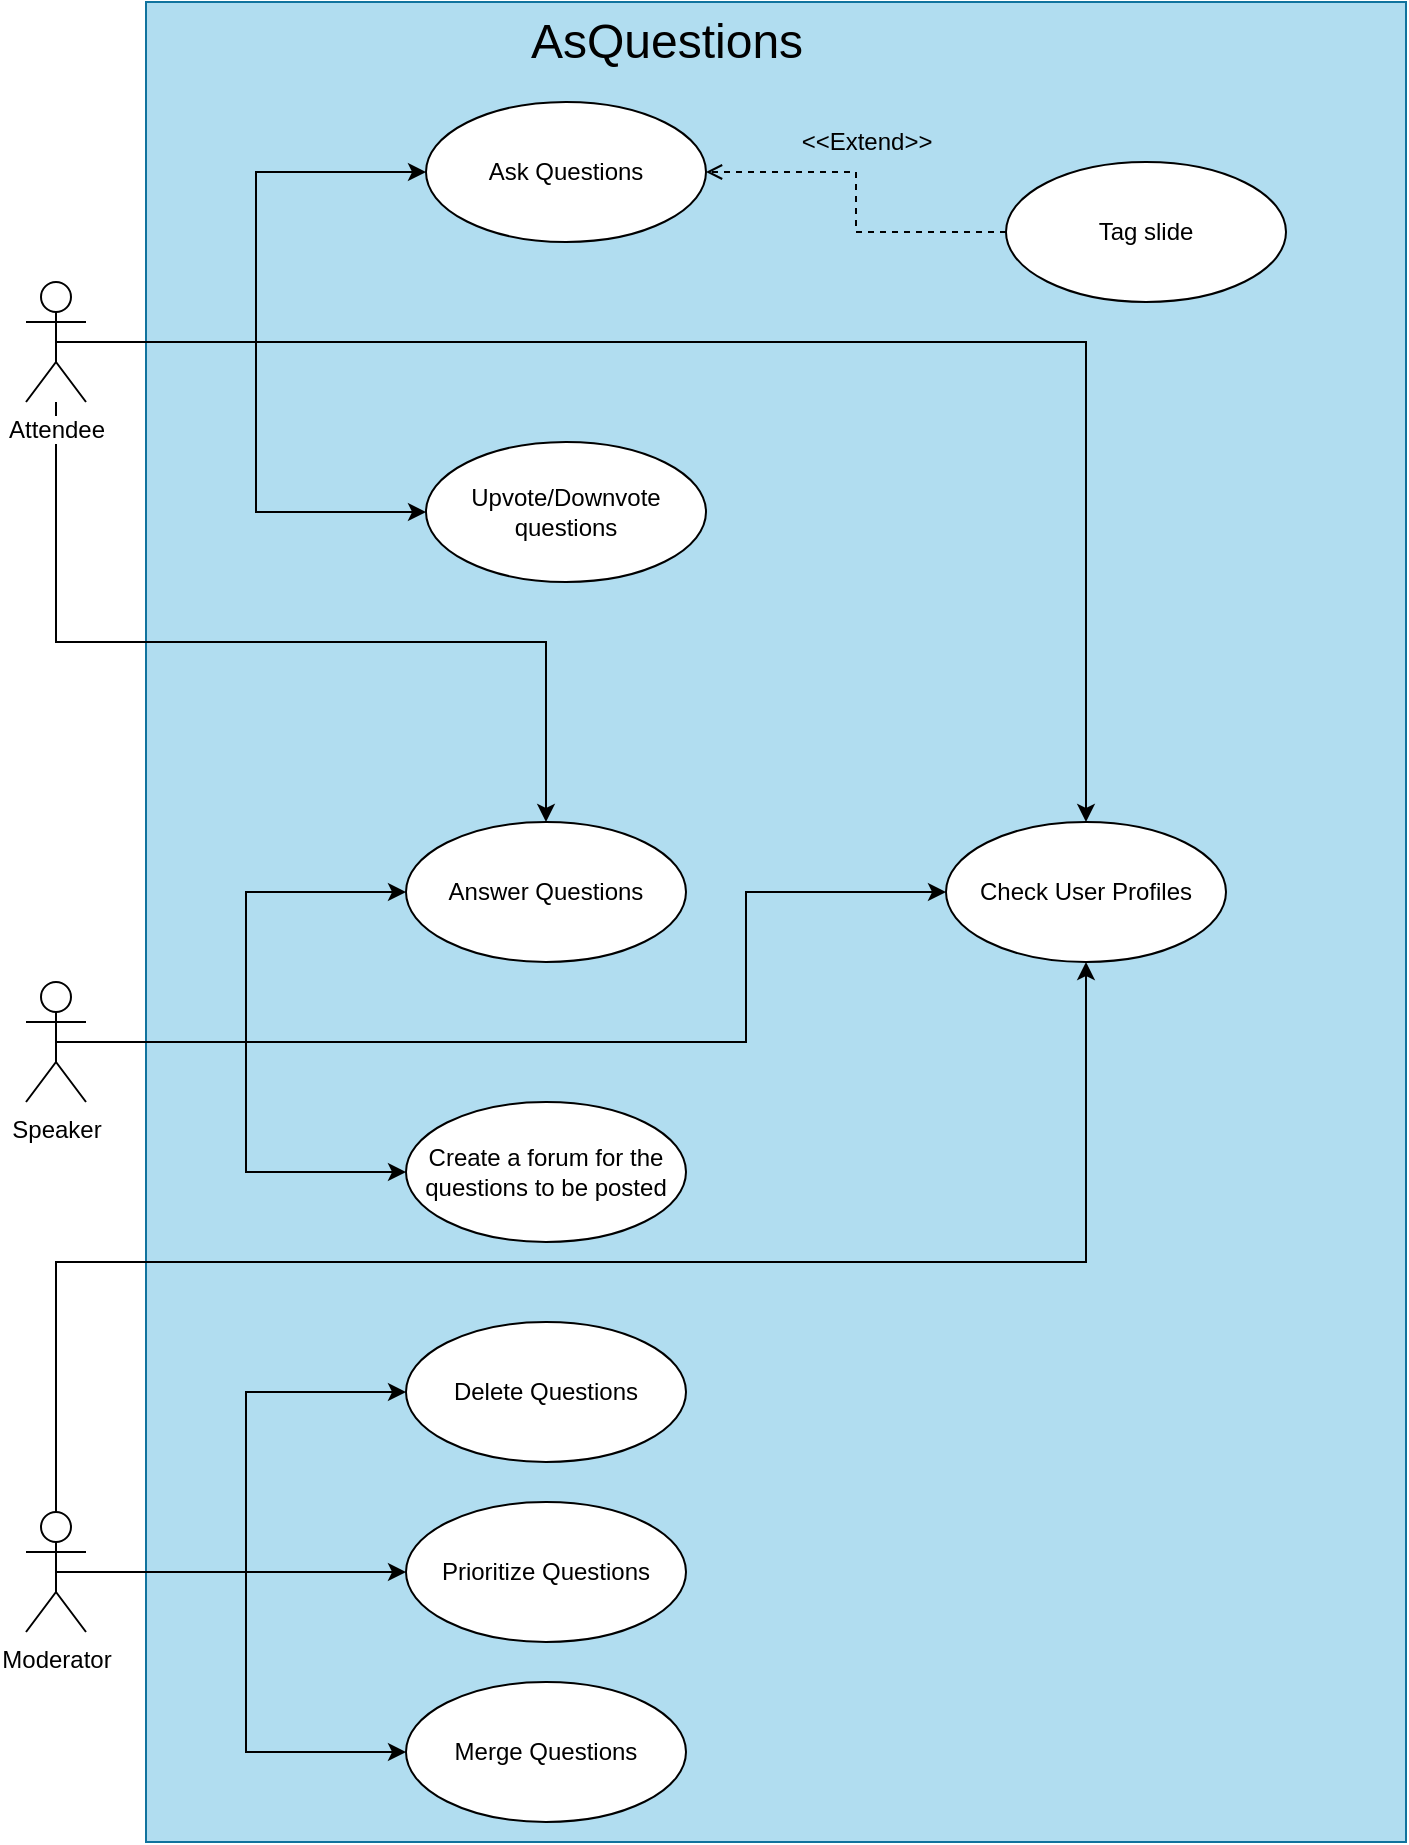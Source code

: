 <mxfile version="13.10.0" type="device"><diagram id="pEUQ0cPQ_K731lfghjQQ" name="Page-1"><mxGraphModel dx="1422" dy="737" grid="1" gridSize="10" guides="1" tooltips="1" connect="1" arrows="1" fold="1" page="1" pageScale="1" pageWidth="850" pageHeight="1100" math="0" shadow="0"><root><mxCell id="0"/><mxCell id="1" parent="0"/><mxCell id="MJNEMBsN2tP0HU8L7YsP-6" value="" style="rounded=0;whiteSpace=wrap;html=1;fillColor=#b1ddf0;strokeColor=#10739e;" parent="1" vertex="1"><mxGeometry x="120" width="630" height="920" as="geometry"/></mxCell><mxCell id="RdcaIyqDDZqi6nR92lnq-33" style="edgeStyle=orthogonalEdgeStyle;rounded=0;orthogonalLoop=1;jettySize=auto;html=1;exitX=0.5;exitY=0.5;exitDx=0;exitDy=0;exitPerimeter=0;entryX=0;entryY=0.5;entryDx=0;entryDy=0;" parent="1" source="RdcaIyqDDZqi6nR92lnq-1" target="RdcaIyqDDZqi6nR92lnq-3" edge="1"><mxGeometry relative="1" as="geometry"/></mxCell><mxCell id="RdcaIyqDDZqi6nR92lnq-35" style="edgeStyle=orthogonalEdgeStyle;rounded=0;orthogonalLoop=1;jettySize=auto;html=1;exitX=0.5;exitY=0.5;exitDx=0;exitDy=0;exitPerimeter=0;entryX=0;entryY=0.5;entryDx=0;entryDy=0;" parent="1" source="RdcaIyqDDZqi6nR92lnq-1" target="RdcaIyqDDZqi6nR92lnq-14" edge="1"><mxGeometry relative="1" as="geometry"/></mxCell><mxCell id="MJNEMBsN2tP0HU8L7YsP-1" style="edgeStyle=orthogonalEdgeStyle;rounded=0;orthogonalLoop=1;jettySize=auto;html=1;entryX=0.5;entryY=0;entryDx=0;entryDy=0;" parent="1" source="RdcaIyqDDZqi6nR92lnq-1" target="RdcaIyqDDZqi6nR92lnq-20" edge="1"><mxGeometry relative="1" as="geometry"><mxPoint x="210" y="340" as="targetPoint"/><Array as="points"><mxPoint x="75" y="320"/><mxPoint x="320" y="320"/></Array></mxGeometry></mxCell><mxCell id="F2oJVbp3Kih6XHfN9CQ6-8" style="edgeStyle=orthogonalEdgeStyle;rounded=0;orthogonalLoop=1;jettySize=auto;html=1;exitX=0.5;exitY=0.5;exitDx=0;exitDy=0;exitPerimeter=0;entryX=0.5;entryY=0;entryDx=0;entryDy=0;" edge="1" parent="1" source="RdcaIyqDDZqi6nR92lnq-1" target="F2oJVbp3Kih6XHfN9CQ6-1"><mxGeometry relative="1" as="geometry"/></mxCell><mxCell id="RdcaIyqDDZqi6nR92lnq-1" value="Attendee" style="shape=umlActor;verticalLabelPosition=bottom;labelBackgroundColor=#ffffff;verticalAlign=top;html=1;" parent="1" vertex="1"><mxGeometry x="60" y="140" width="30" height="60" as="geometry"/></mxCell><mxCell id="RdcaIyqDDZqi6nR92lnq-3" value="Ask Questions" style="ellipse;whiteSpace=wrap;html=1;" parent="1" vertex="1"><mxGeometry x="260" y="50" width="140" height="70" as="geometry"/></mxCell><mxCell id="RdcaIyqDDZqi6nR92lnq-14" value="Upvote/Downvote questions" style="ellipse;whiteSpace=wrap;html=1;" parent="1" vertex="1"><mxGeometry x="260" y="220" width="140" height="70" as="geometry"/></mxCell><mxCell id="RdcaIyqDDZqi6nR92lnq-42" style="edgeStyle=orthogonalEdgeStyle;rounded=0;orthogonalLoop=1;jettySize=auto;html=1;exitX=0;exitY=0.5;exitDx=0;exitDy=0;dashed=1;endArrow=open;endFill=0;" parent="1" source="RdcaIyqDDZqi6nR92lnq-15" target="RdcaIyqDDZqi6nR92lnq-3" edge="1"><mxGeometry relative="1" as="geometry"/></mxCell><mxCell id="RdcaIyqDDZqi6nR92lnq-15" value="Tag slide" style="ellipse;whiteSpace=wrap;html=1;" parent="1" vertex="1"><mxGeometry x="550" y="80" width="140" height="70" as="geometry"/></mxCell><mxCell id="RdcaIyqDDZqi6nR92lnq-40" style="edgeStyle=orthogonalEdgeStyle;rounded=0;orthogonalLoop=1;jettySize=auto;html=1;exitX=0.5;exitY=0.5;exitDx=0;exitDy=0;exitPerimeter=0;entryX=0;entryY=0.5;entryDx=0;entryDy=0;" parent="1" source="RdcaIyqDDZqi6nR92lnq-16" target="RdcaIyqDDZqi6nR92lnq-20" edge="1"><mxGeometry relative="1" as="geometry"/></mxCell><mxCell id="RdcaIyqDDZqi6nR92lnq-41" style="edgeStyle=orthogonalEdgeStyle;rounded=0;orthogonalLoop=1;jettySize=auto;html=1;exitX=0.5;exitY=0.5;exitDx=0;exitDy=0;exitPerimeter=0;entryX=0;entryY=0.5;entryDx=0;entryDy=0;" parent="1" source="RdcaIyqDDZqi6nR92lnq-16" target="RdcaIyqDDZqi6nR92lnq-39" edge="1"><mxGeometry relative="1" as="geometry"/></mxCell><mxCell id="F2oJVbp3Kih6XHfN9CQ6-6" style="edgeStyle=orthogonalEdgeStyle;rounded=0;orthogonalLoop=1;jettySize=auto;html=1;exitX=0.5;exitY=0.5;exitDx=0;exitDy=0;exitPerimeter=0;entryX=0;entryY=0.5;entryDx=0;entryDy=0;" edge="1" parent="1" source="RdcaIyqDDZqi6nR92lnq-16" target="F2oJVbp3Kih6XHfN9CQ6-1"><mxGeometry relative="1" as="geometry"><Array as="points"><mxPoint x="420" y="520"/><mxPoint x="420" y="445"/></Array></mxGeometry></mxCell><mxCell id="RdcaIyqDDZqi6nR92lnq-16" value="Speaker" style="shape=umlActor;verticalLabelPosition=bottom;labelBackgroundColor=#ffffff;verticalAlign=top;html=1;" parent="1" vertex="1"><mxGeometry x="60" y="490" width="30" height="60" as="geometry"/></mxCell><mxCell id="RdcaIyqDDZqi6nR92lnq-19" value="Delete Questions" style="ellipse;whiteSpace=wrap;html=1;" parent="1" vertex="1"><mxGeometry x="250" y="660" width="140" height="70" as="geometry"/></mxCell><mxCell id="RdcaIyqDDZqi6nR92lnq-20" value="Answer Questions" style="ellipse;whiteSpace=wrap;html=1;" parent="1" vertex="1"><mxGeometry x="250" y="410" width="140" height="70" as="geometry"/></mxCell><mxCell id="RdcaIyqDDZqi6nR92lnq-37" style="edgeStyle=orthogonalEdgeStyle;rounded=0;orthogonalLoop=1;jettySize=auto;html=1;exitX=0.5;exitY=0.5;exitDx=0;exitDy=0;exitPerimeter=0;entryX=0;entryY=0.5;entryDx=0;entryDy=0;" parent="1" source="RdcaIyqDDZqi6nR92lnq-24" target="RdcaIyqDDZqi6nR92lnq-19" edge="1"><mxGeometry relative="1" as="geometry"/></mxCell><mxCell id="MJNEMBsN2tP0HU8L7YsP-4" style="edgeStyle=orthogonalEdgeStyle;rounded=0;orthogonalLoop=1;jettySize=auto;html=1;exitX=0.5;exitY=0.5;exitDx=0;exitDy=0;exitPerimeter=0;entryX=0;entryY=0.5;entryDx=0;entryDy=0;" parent="1" source="RdcaIyqDDZqi6nR92lnq-24" target="MJNEMBsN2tP0HU8L7YsP-3" edge="1"><mxGeometry relative="1" as="geometry"/></mxCell><mxCell id="F2oJVbp3Kih6XHfN9CQ6-4" style="edgeStyle=orthogonalEdgeStyle;rounded=0;orthogonalLoop=1;jettySize=auto;html=1;exitX=0.5;exitY=0.5;exitDx=0;exitDy=0;exitPerimeter=0;entryX=0.5;entryY=1;entryDx=0;entryDy=0;" edge="1" parent="1" source="RdcaIyqDDZqi6nR92lnq-24" target="F2oJVbp3Kih6XHfN9CQ6-1"><mxGeometry relative="1" as="geometry"><Array as="points"><mxPoint x="75" y="630"/><mxPoint x="590" y="630"/></Array></mxGeometry></mxCell><mxCell id="F2oJVbp3Kih6XHfN9CQ6-11" style="edgeStyle=orthogonalEdgeStyle;rounded=0;orthogonalLoop=1;jettySize=auto;html=1;exitX=0.5;exitY=0.5;exitDx=0;exitDy=0;exitPerimeter=0;entryX=0;entryY=0.5;entryDx=0;entryDy=0;" edge="1" parent="1" source="RdcaIyqDDZqi6nR92lnq-24" target="F2oJVbp3Kih6XHfN9CQ6-10"><mxGeometry relative="1" as="geometry"/></mxCell><mxCell id="RdcaIyqDDZqi6nR92lnq-24" value="Moderator" style="shape=umlActor;verticalLabelPosition=bottom;labelBackgroundColor=#ffffff;verticalAlign=top;html=1;" parent="1" vertex="1"><mxGeometry x="60" y="755" width="30" height="60" as="geometry"/></mxCell><mxCell id="RdcaIyqDDZqi6nR92lnq-39" value="Create a forum for the questions to be posted" style="ellipse;whiteSpace=wrap;html=1;" parent="1" vertex="1"><mxGeometry x="250" y="550" width="140" height="70" as="geometry"/></mxCell><mxCell id="RdcaIyqDDZqi6nR92lnq-44" value="&amp;lt;&amp;lt;Extend&amp;gt;&amp;gt;" style="text;html=1;align=center;verticalAlign=middle;resizable=0;points=[];autosize=1;" parent="1" vertex="1"><mxGeometry x="440" y="60" width="80" height="20" as="geometry"/></mxCell><mxCell id="RdcaIyqDDZqi6nR92lnq-56" value="&lt;font style=&quot;font-size: 24px&quot;&gt;AsQuestions&lt;/font&gt;" style="text;html=1;align=center;verticalAlign=middle;resizable=0;points=[];autosize=1;" parent="1" vertex="1"><mxGeometry x="305" y="10" width="150" height="20" as="geometry"/></mxCell><mxCell id="MJNEMBsN2tP0HU8L7YsP-3" value="Prioritize Questions" style="ellipse;whiteSpace=wrap;html=1;" parent="1" vertex="1"><mxGeometry x="250" y="750" width="140" height="70" as="geometry"/></mxCell><mxCell id="F2oJVbp3Kih6XHfN9CQ6-1" value="Check User Profiles" style="ellipse;whiteSpace=wrap;html=1;" vertex="1" parent="1"><mxGeometry x="520" y="410" width="140" height="70" as="geometry"/></mxCell><mxCell id="F2oJVbp3Kih6XHfN9CQ6-10" value="Merge Questions" style="ellipse;whiteSpace=wrap;html=1;" vertex="1" parent="1"><mxGeometry x="250" y="840" width="140" height="70" as="geometry"/></mxCell></root></mxGraphModel></diagram></mxfile>